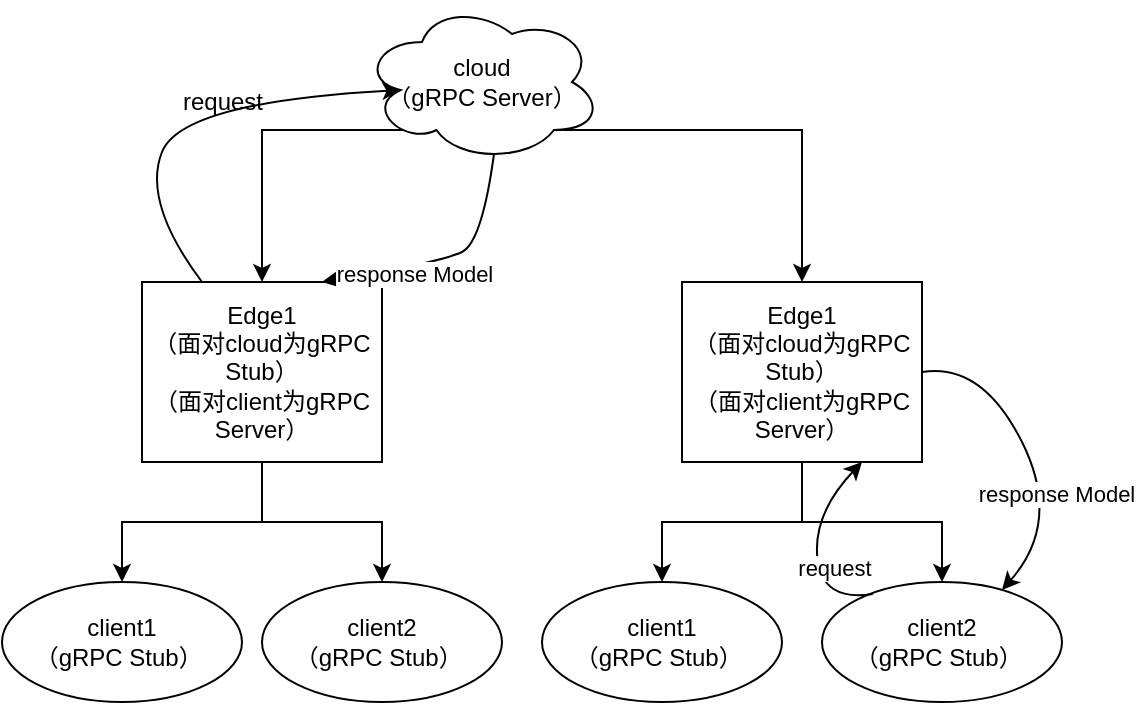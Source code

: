 <mxfile version="18.1.3" type="github">
  <diagram id="k-XB5WYJPYYnKBDS9D10" name="Page-1">
    <mxGraphModel dx="1038" dy="483" grid="1" gridSize="10" guides="1" tooltips="1" connect="1" arrows="1" fold="1" page="1" pageScale="1" pageWidth="827" pageHeight="1169" math="0" shadow="0">
      <root>
        <mxCell id="0" />
        <mxCell id="1" parent="0" />
        <mxCell id="Q3yZ7hF_2W2fVTNShcGh-3" style="edgeStyle=orthogonalEdgeStyle;rounded=0;orthogonalLoop=1;jettySize=auto;html=1;exitX=0.31;exitY=0.8;exitDx=0;exitDy=0;exitPerimeter=0;entryX=0.5;entryY=0;entryDx=0;entryDy=0;" edge="1" parent="1" source="Q3yZ7hF_2W2fVTNShcGh-1" target="Q3yZ7hF_2W2fVTNShcGh-2">
          <mxGeometry relative="1" as="geometry">
            <Array as="points">
              <mxPoint x="230" y="134" />
            </Array>
          </mxGeometry>
        </mxCell>
        <mxCell id="Q3yZ7hF_2W2fVTNShcGh-5" style="edgeStyle=orthogonalEdgeStyle;rounded=0;orthogonalLoop=1;jettySize=auto;html=1;exitX=0.8;exitY=0.8;exitDx=0;exitDy=0;exitPerimeter=0;entryX=0.5;entryY=0;entryDx=0;entryDy=0;" edge="1" parent="1" source="Q3yZ7hF_2W2fVTNShcGh-1" target="Q3yZ7hF_2W2fVTNShcGh-19">
          <mxGeometry relative="1" as="geometry">
            <mxPoint x="460" y="210" as="targetPoint" />
          </mxGeometry>
        </mxCell>
        <mxCell id="Q3yZ7hF_2W2fVTNShcGh-1" value="cloud&lt;br&gt;（gRPC Server）" style="ellipse;shape=cloud;whiteSpace=wrap;html=1;" vertex="1" parent="1">
          <mxGeometry x="280" y="70" width="120" height="80" as="geometry" />
        </mxCell>
        <mxCell id="Q3yZ7hF_2W2fVTNShcGh-24" value="" style="edgeStyle=orthogonalEdgeStyle;rounded=0;orthogonalLoop=1;jettySize=auto;html=1;" edge="1" parent="1" source="Q3yZ7hF_2W2fVTNShcGh-2" target="Q3yZ7hF_2W2fVTNShcGh-23">
          <mxGeometry relative="1" as="geometry" />
        </mxCell>
        <mxCell id="Q3yZ7hF_2W2fVTNShcGh-26" value="" style="edgeStyle=orthogonalEdgeStyle;rounded=0;orthogonalLoop=1;jettySize=auto;html=1;" edge="1" parent="1" source="Q3yZ7hF_2W2fVTNShcGh-2" target="Q3yZ7hF_2W2fVTNShcGh-25">
          <mxGeometry relative="1" as="geometry" />
        </mxCell>
        <mxCell id="Q3yZ7hF_2W2fVTNShcGh-2" value="Edge1&lt;br&gt;（面对cloud为gRPC Stub）&lt;br&gt;（面对client为gRPC Server）" style="rounded=0;whiteSpace=wrap;html=1;" vertex="1" parent="1">
          <mxGeometry x="170" y="210" width="120" height="90" as="geometry" />
        </mxCell>
        <mxCell id="Q3yZ7hF_2W2fVTNShcGh-9" value="" style="curved=1;endArrow=classic;html=1;rounded=0;entryX=0.16;entryY=0.55;entryDx=0;entryDy=0;entryPerimeter=0;exitX=0.25;exitY=0;exitDx=0;exitDy=0;" edge="1" parent="1" source="Q3yZ7hF_2W2fVTNShcGh-2" target="Q3yZ7hF_2W2fVTNShcGh-1">
          <mxGeometry width="50" height="50" relative="1" as="geometry">
            <mxPoint x="190" y="170" as="sourcePoint" />
            <mxPoint x="240" y="120" as="targetPoint" />
            <Array as="points">
              <mxPoint x="170" y="170" />
              <mxPoint x="190" y="120" />
            </Array>
          </mxGeometry>
        </mxCell>
        <mxCell id="Q3yZ7hF_2W2fVTNShcGh-10" value="request" style="text;html=1;align=center;verticalAlign=middle;resizable=0;points=[];autosize=1;strokeColor=none;fillColor=none;" vertex="1" parent="1">
          <mxGeometry x="180" y="110" width="60" height="20" as="geometry" />
        </mxCell>
        <mxCell id="Q3yZ7hF_2W2fVTNShcGh-11" value="" style="curved=1;endArrow=classic;html=1;rounded=0;entryX=0.75;entryY=0;entryDx=0;entryDy=0;exitX=0.55;exitY=0.95;exitDx=0;exitDy=0;exitPerimeter=0;" edge="1" parent="1" source="Q3yZ7hF_2W2fVTNShcGh-1" target="Q3yZ7hF_2W2fVTNShcGh-2">
          <mxGeometry width="50" height="50" relative="1" as="geometry">
            <mxPoint x="320" y="230" as="sourcePoint" />
            <mxPoint x="370" y="180" as="targetPoint" />
            <Array as="points">
              <mxPoint x="340" y="190" />
              <mxPoint x="320" y="200" />
            </Array>
          </mxGeometry>
        </mxCell>
        <mxCell id="Q3yZ7hF_2W2fVTNShcGh-12" value="response Model" style="edgeLabel;html=1;align=center;verticalAlign=middle;resizable=0;points=[];" vertex="1" connectable="0" parent="Q3yZ7hF_2W2fVTNShcGh-11">
          <mxGeometry x="0.28" y="3" relative="1" as="geometry">
            <mxPoint as="offset" />
          </mxGeometry>
        </mxCell>
        <mxCell id="Q3yZ7hF_2W2fVTNShcGh-22" value="" style="edgeStyle=orthogonalEdgeStyle;rounded=0;orthogonalLoop=1;jettySize=auto;html=1;" edge="1" parent="1" source="Q3yZ7hF_2W2fVTNShcGh-19" target="Q3yZ7hF_2W2fVTNShcGh-21">
          <mxGeometry relative="1" as="geometry" />
        </mxCell>
        <mxCell id="Q3yZ7hF_2W2fVTNShcGh-28" value="" style="edgeStyle=orthogonalEdgeStyle;rounded=0;orthogonalLoop=1;jettySize=auto;html=1;" edge="1" parent="1" source="Q3yZ7hF_2W2fVTNShcGh-19" target="Q3yZ7hF_2W2fVTNShcGh-27">
          <mxGeometry relative="1" as="geometry" />
        </mxCell>
        <mxCell id="Q3yZ7hF_2W2fVTNShcGh-19" value="Edge1&lt;br&gt;（面对cloud为gRPC Stub）&lt;br&gt;（面对client为gRPC Server）" style="rounded=0;whiteSpace=wrap;html=1;" vertex="1" parent="1">
          <mxGeometry x="440" y="210" width="120" height="90" as="geometry" />
        </mxCell>
        <mxCell id="Q3yZ7hF_2W2fVTNShcGh-21" value="&lt;span style=&quot;&quot;&gt;client1&lt;/span&gt;&lt;br style=&quot;&quot;&gt;&lt;span style=&quot;&quot;&gt;（gRPC Stub）&amp;nbsp;&lt;/span&gt;" style="ellipse;whiteSpace=wrap;html=1;rounded=0;" vertex="1" parent="1">
          <mxGeometry x="370" y="360" width="120" height="60" as="geometry" />
        </mxCell>
        <mxCell id="Q3yZ7hF_2W2fVTNShcGh-23" value="&lt;span style=&quot;&quot;&gt;client1&lt;/span&gt;&lt;br style=&quot;&quot;&gt;&lt;span style=&quot;&quot;&gt;（gRPC Stub）&amp;nbsp;&lt;/span&gt;" style="ellipse;whiteSpace=wrap;html=1;rounded=0;" vertex="1" parent="1">
          <mxGeometry x="100" y="360" width="120" height="60" as="geometry" />
        </mxCell>
        <mxCell id="Q3yZ7hF_2W2fVTNShcGh-25" value="&lt;span style=&quot;&quot;&gt;client2&lt;/span&gt;&lt;br style=&quot;&quot;&gt;&lt;span style=&quot;&quot;&gt;（gRPC Stub）&amp;nbsp;&lt;/span&gt;" style="ellipse;whiteSpace=wrap;html=1;rounded=0;" vertex="1" parent="1">
          <mxGeometry x="230" y="360" width="120" height="60" as="geometry" />
        </mxCell>
        <mxCell id="Q3yZ7hF_2W2fVTNShcGh-27" value="&lt;span style=&quot;&quot;&gt;client2&lt;/span&gt;&lt;br style=&quot;&quot;&gt;&lt;span style=&quot;&quot;&gt;（gRPC Stub）&amp;nbsp;&lt;/span&gt;" style="ellipse;whiteSpace=wrap;html=1;rounded=0;" vertex="1" parent="1">
          <mxGeometry x="510" y="360" width="120" height="60" as="geometry" />
        </mxCell>
        <mxCell id="Q3yZ7hF_2W2fVTNShcGh-29" value="" style="curved=1;endArrow=classic;html=1;rounded=0;entryX=0.75;entryY=0;entryDx=0;entryDy=0;exitX=1;exitY=0.5;exitDx=0;exitDy=0;" edge="1" parent="1" source="Q3yZ7hF_2W2fVTNShcGh-19">
          <mxGeometry width="50" height="50" relative="1" as="geometry">
            <mxPoint x="686" y="300" as="sourcePoint" />
            <mxPoint x="600" y="364" as="targetPoint" />
            <Array as="points">
              <mxPoint x="590" y="250" />
              <mxPoint x="630" y="330" />
            </Array>
          </mxGeometry>
        </mxCell>
        <mxCell id="Q3yZ7hF_2W2fVTNShcGh-30" value="response Model" style="edgeLabel;html=1;align=center;verticalAlign=middle;resizable=0;points=[];" vertex="1" connectable="0" parent="Q3yZ7hF_2W2fVTNShcGh-29">
          <mxGeometry x="0.28" y="3" relative="1" as="geometry">
            <mxPoint as="offset" />
          </mxGeometry>
        </mxCell>
        <mxCell id="Q3yZ7hF_2W2fVTNShcGh-31" value="" style="curved=1;endArrow=classic;html=1;rounded=0;entryX=0.75;entryY=1;entryDx=0;entryDy=0;exitX=0.25;exitY=0;exitDx=0;exitDy=0;" edge="1" parent="1" target="Q3yZ7hF_2W2fVTNShcGh-19">
          <mxGeometry width="50" height="50" relative="1" as="geometry">
            <mxPoint x="535.4" y="366" as="sourcePoint" />
            <mxPoint x="634.6" y="270" as="targetPoint" />
            <Array as="points">
              <mxPoint x="510" y="370" />
              <mxPoint x="505.4" y="326" />
            </Array>
          </mxGeometry>
        </mxCell>
        <mxCell id="Q3yZ7hF_2W2fVTNShcGh-32" value="request" style="edgeLabel;html=1;align=center;verticalAlign=middle;resizable=0;points=[];" vertex="1" connectable="0" parent="Q3yZ7hF_2W2fVTNShcGh-31">
          <mxGeometry x="-0.206" y="-7" relative="1" as="geometry">
            <mxPoint as="offset" />
          </mxGeometry>
        </mxCell>
      </root>
    </mxGraphModel>
  </diagram>
</mxfile>
